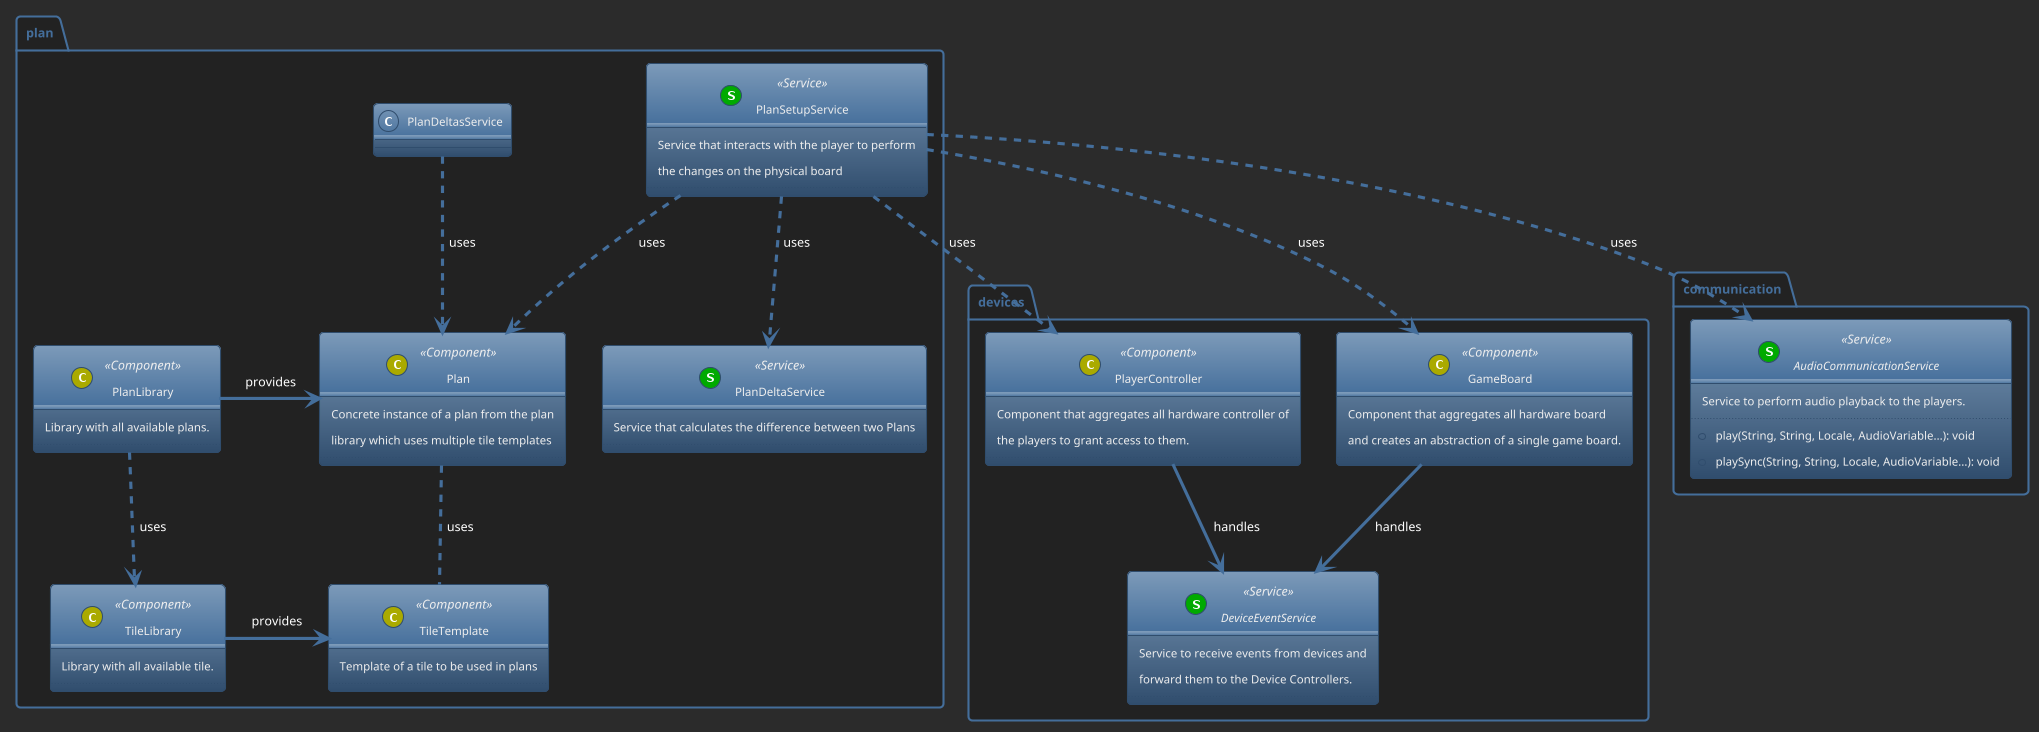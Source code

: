 'https://plantuml.com/class-diagram

@startuml
!theme spacelab
skinparam BackgroundColor #2B2B2B
'skinparam linetype ortho

namespace devices #222222 {

    interface DeviceEventService  << (S,#00AA00) Service >> {
       Service to receive events from devices and
       forward them to the Device Controllers.
       ..
    }

    class PlayerController << (C,#AAAA00) Component >> {
        Component that aggregates all hardware controller of
        the players to grant access to them.
        ..
    }

    class GameBoard << (C,#AAAA00) Component >> {
       Component that aggregates all hardware board
       and creates an abstraction of a single game board.
       ..
    }

    PlayerController --> DeviceEventService : handles
    GameBoard --> DeviceEventService : handles

}

namespace communication #222222 {

    interface AudioCommunicationService  << (S,#00AA00) Service >> {
        Service to perform audio playback to the players.
        ..
        + play(String, String, Locale, AudioVariable...): void
        + playSync(String, String, Locale, AudioVariable...): void
    }
}

namespace plan #222222 {

    class PlanDeltaService   << (S,#00AA00) Service >> {
        Service that calculates the difference between two Plans
        ..
    }

    class PlanSetupService   << (S,#00AA00) Service >> {
            Service that interacts with the player to perform
             the changes on the physical board
            ..
    }

    class PlanLibrary << (C,#AAAA00) Component >> {
       Library with all available plans.
       ..
    }

    class TileLibrary << (C,#AAAA00) Component >> {
        Library with all available tile.
        ..
    }

    class TileTemplate << (C,#AAAA00) Component >> {
        Template of a tile to be used in plans
        ..
    }

    class Plan << (C,#AAAA00) Component >> {
        Concrete instance of a plan from the plan
        library which uses multiple tile templates
        ..
    }

    Plan .. TileTemplate : uses

    PlanLibrary -> Plan: provides
    TileLibrary -> TileTemplate : provides
    PlanLibrary ..> TileLibrary : uses
    PlanSetupService ..> communication.AudioCommunicationService : uses
    PlanSetupService ..> devices.GameBoard : uses
    PlanSetupService ..> devices.PlayerController : uses
    PlanSetupService ..> PlanDeltaService : uses

    PlanSetupService ..> Plan : uses
    PlanDeltasService ..> Plan : uses

}



@enduml
